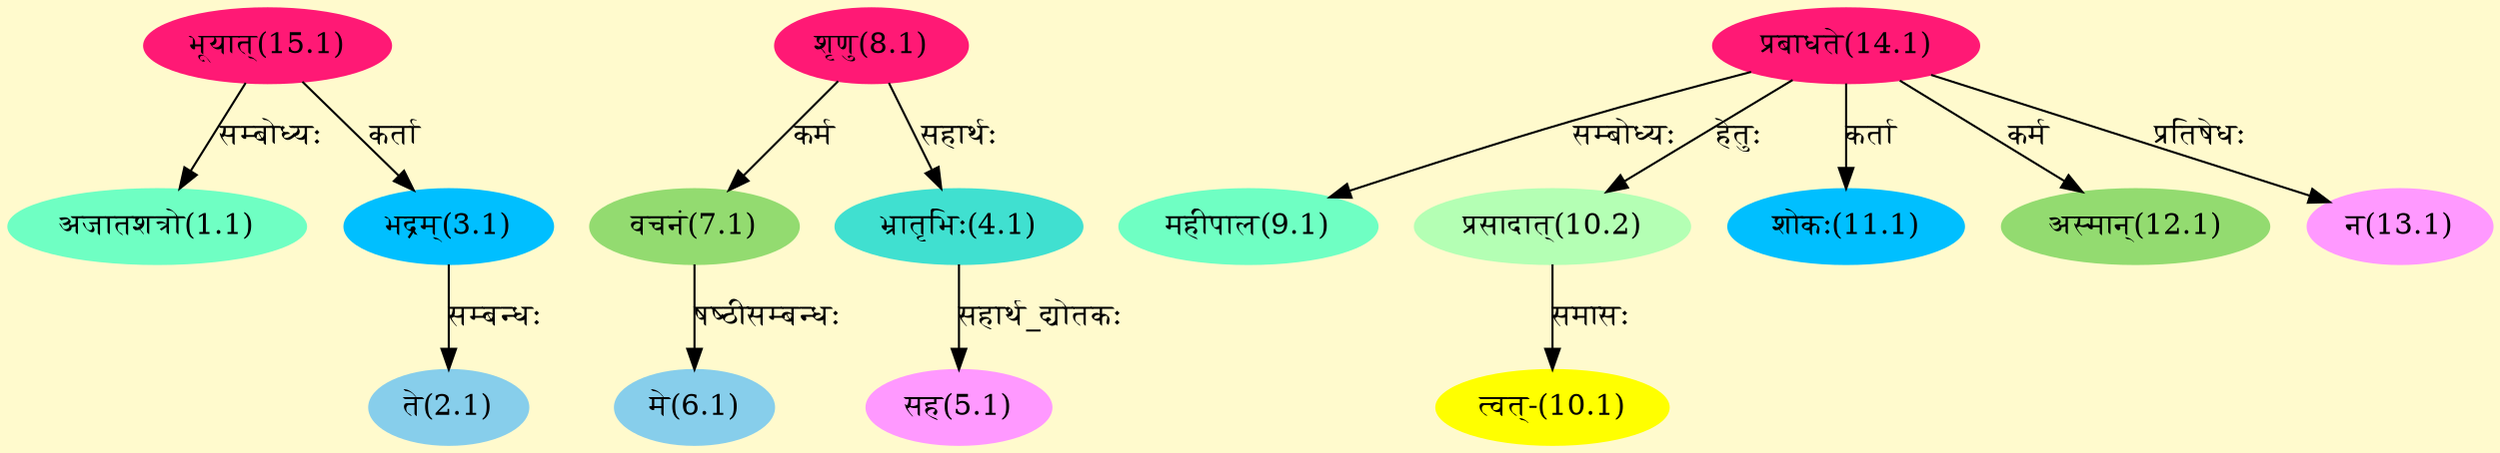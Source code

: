 digraph G{
rankdir=BT;
 compound=true;
 bgcolor="lemonchiffon1";
Node1_1 [style=filled, color="#6FFFC3" label = "अजातशत्रो(1.1)"]
Node15_1 [style=filled, color="#FF1975" label = "भूयात्(15.1)"]
Node2_1 [style=filled, color="#87CEEB" label = "ते(2.1)"]
Node3_1 [style=filled, color="#00BFFF" label = "भद्रम्(3.1)"]
Node4_1 [style=filled, color="#40E0D0" label = "भ्रातृभिः(4.1)"]
Node8_1 [style=filled, color="#FF1975" label = "शृणु(8.1)"]
Node5_1 [style=filled, color="#FF99FF" label = "सह(5.1)"]
Node6_1 [style=filled, color="#87CEEB" label = "मे(6.1)"]
Node7_1 [style=filled, color="#93DB70" label = "वचनं(7.1)"]
Node [style=filled, color="" label = "()"]
Node9_1 [style=filled, color="#6FFFC3" label = "महीपाल(9.1)"]
Node14_1 [style=filled, color="#FF1975" label = "प्रबाधते(14.1)"]
Node10_1 [style=filled, color="#FFFF00" label = "त्वत्-(10.1)"]
Node10_2 [style=filled, color="#B4FFB4" label = "प्रसादात्(10.2)"]
Node11_1 [style=filled, color="#00BFFF" label = "शोकः(11.1)"]
Node12_1 [style=filled, color="#93DB70" label = "अस्मान्(12.1)"]
Node13_1 [style=filled, color="#FF99FF" label = "न(13.1)"]
/* Start of Relations section */

Node1_1 -> Node15_1 [  label="सम्बोध्यः"  dir="back" ]
Node2_1 -> Node3_1 [  label="सम्बन्धः"  dir="back" ]
Node3_1 -> Node15_1 [  label="कर्ता"  dir="back" ]
Node4_1 -> Node8_1 [  label="सहार्थः"  dir="back" ]
Node5_1 -> Node4_1 [  label="सहार्थ_द्योतकः"  dir="back" ]
Node6_1 -> Node7_1 [  label="षष्ठीसम्बन्धः"  dir="back" ]
Node7_1 -> Node8_1 [  label="कर्म"  dir="back" ]
Node9_1 -> Node14_1 [  label="सम्बोध्यः"  dir="back" ]
Node10_1 -> Node10_2 [  label="समासः"  dir="back" ]
Node10_2 -> Node14_1 [  label="हेतुः"  dir="back" ]
Node11_1 -> Node14_1 [  label="कर्ता"  dir="back" ]
Node12_1 -> Node14_1 [  label="कर्म"  dir="back" ]
Node13_1 -> Node14_1 [  label="प्रतिषेधः"  dir="back" ]
}
